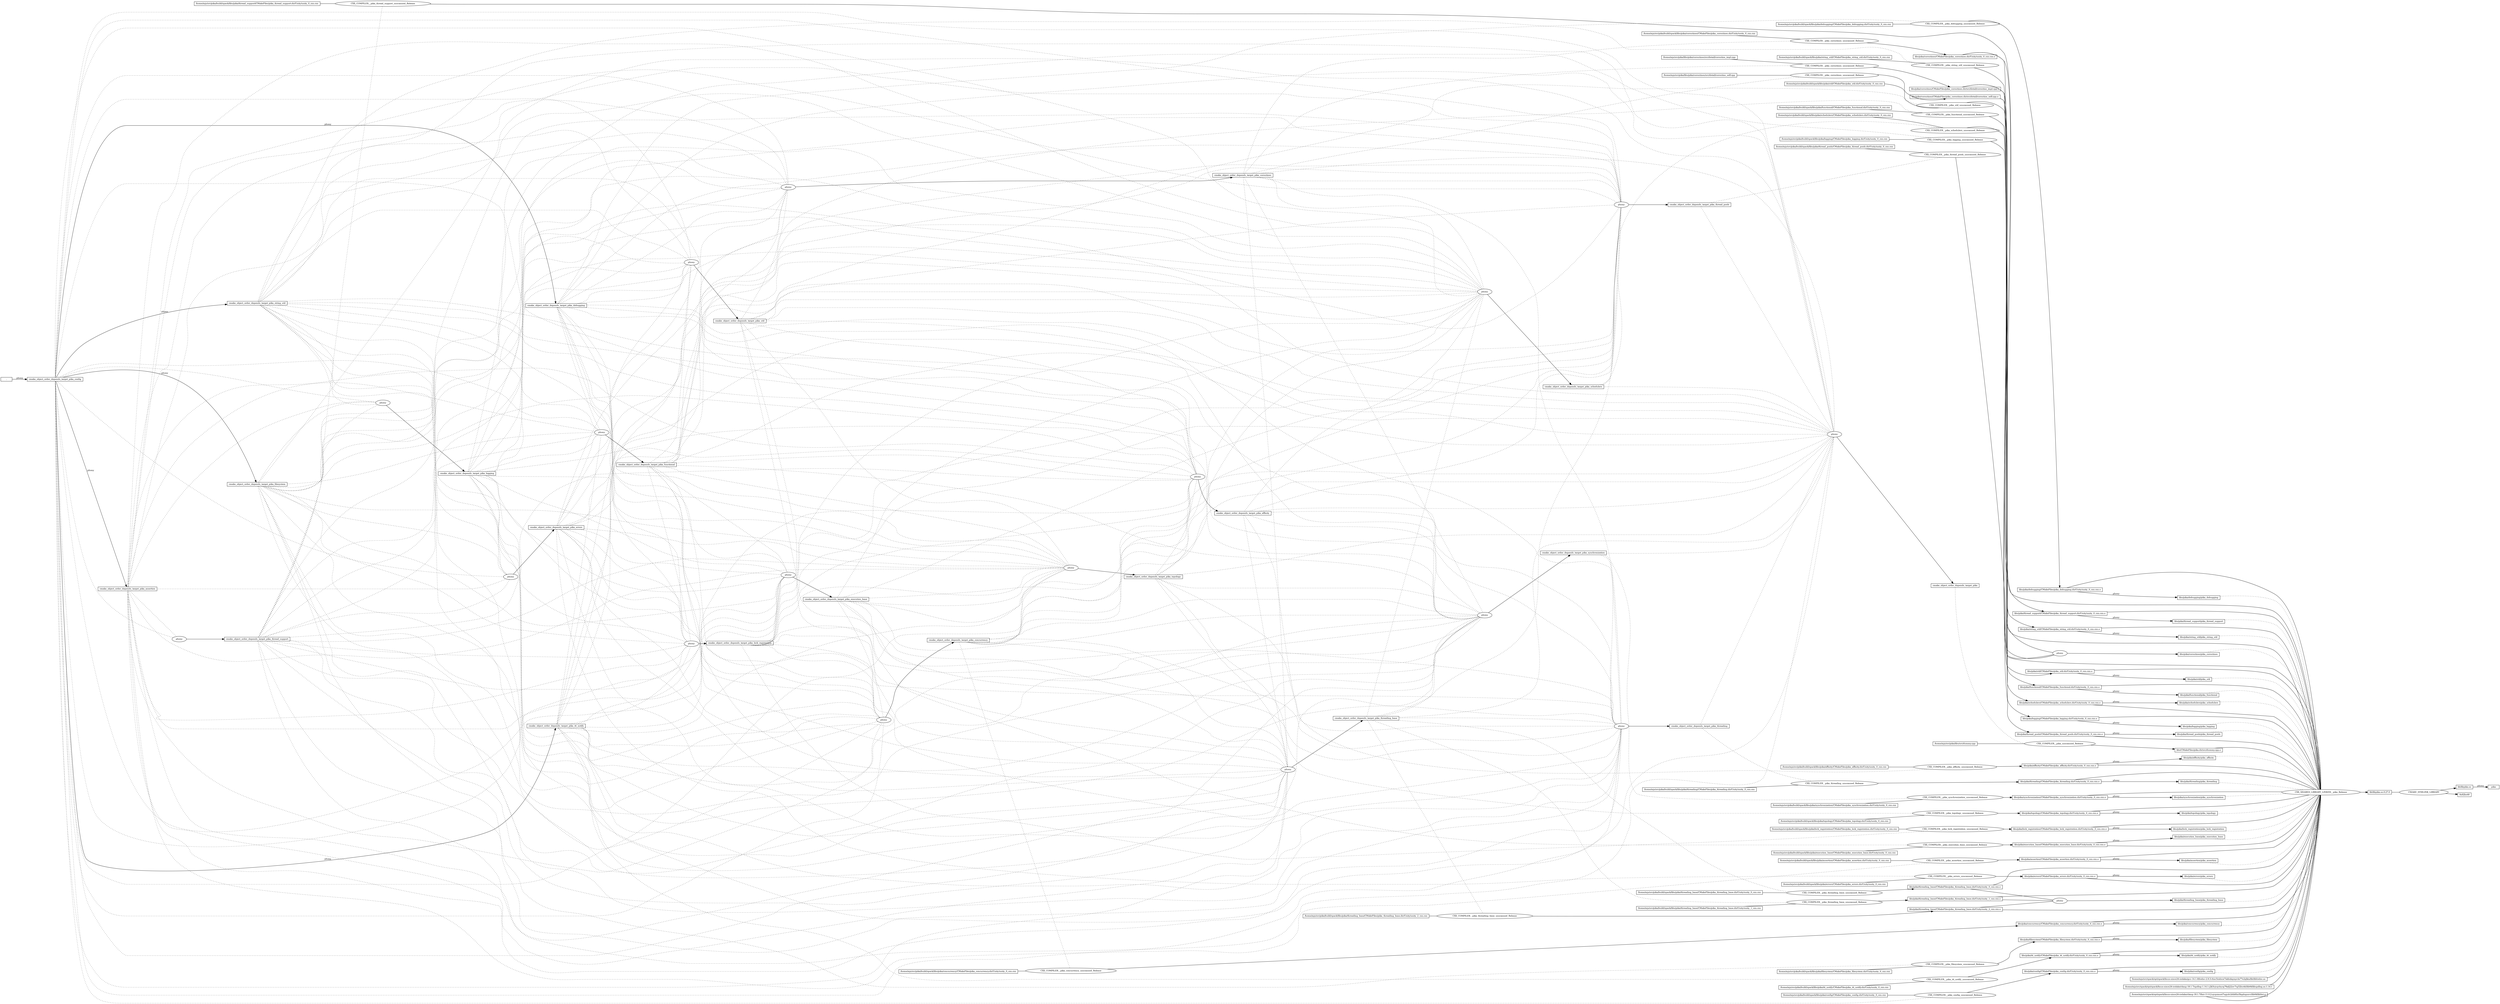 digraph ninja {
rankdir="LR"
node [fontsize=10, shape=box, height=0.25]
edge [fontsize=10]
"0x99e940" [label="pika"]
"0x82bf00" -> "0x99e940" [label=" phony"]
"0x82bf00" [label="lib/libpika.so"]
"0x82bd90" [label="CMAKE_SYMLINK_LIBRARY", shape=ellipse]
"0x82bd90" -> "0x82be40"
"0x82bd90" -> "0x82bf00"
"0x82e2c0" -> "0x82bd90" [arrowhead=none]
"0x82e2c0" [label="lib/libpika.so.0.27.0"]
"0x82e210" [label="CXX_SHARED_LIBRARY_LINKER__pika_Release", shape=ellipse]
"0x82e210" -> "0x82e2c0"
"0x82e530" -> "0x82e210" [arrowhead=none]
"0x82e650" -> "0x82e210" [arrowhead=none]
"0x82e7e0" -> "0x82e210" [arrowhead=none]
"0x82e910" -> "0x82e210" [arrowhead=none]
"0x82ea30" -> "0x82e210" [arrowhead=none]
"0x82cc30" -> "0x82e210" [arrowhead=none]
"0x85a6b0" -> "0x82e210" [arrowhead=none]
"0x85a780" -> "0x82e210" [arrowhead=none]
"0x85a8b0" -> "0x82e210" [arrowhead=none]
"0x85a9d0" -> "0x82e210" [arrowhead=none]
"0x85ab00" -> "0x82e210" [arrowhead=none]
"0x85ac30" -> "0x82e210" [arrowhead=none]
"0x85ad60" -> "0x82e210" [arrowhead=none]
"0x85af00" -> "0x82e210" [arrowhead=none]
"0x85b0b0" -> "0x82e210" [arrowhead=none]
"0x85b1d0" -> "0x82e210" [arrowhead=none]
"0x85b300" -> "0x82e210" [arrowhead=none]
"0x85b430" -> "0x82e210" [arrowhead=none]
"0x85b560" -> "0x82e210" [arrowhead=none]
"0x85b690" -> "0x82e210" [arrowhead=none]
"0x85b7c0" -> "0x82e210" [arrowhead=none]
"0x85bcf0" -> "0x82e210" [arrowhead=none]
"0x85be20" -> "0x82e210" [arrowhead=none]
"0x85bf50" -> "0x82e210" [arrowhead=none]
"0x85c080" -> "0x82e210" [arrowhead=none]
"0x85c1a0" -> "0x82e210" [arrowhead=none]
"0x82a5f0" -> "0x82e210" [arrowhead=none]
"0x85c2e0" -> "0x82e210" [arrowhead=none]
"0x85c4d0" -> "0x82e210" [arrowhead=none]
"0x85c6e0" -> "0x82e210" [arrowhead=none]
"0x85c870" -> "0x82e210" [arrowhead=none style=dotted]
"0x85c970" -> "0x82e210" [arrowhead=none style=dotted]
"0x85ca70" -> "0x82e210" [arrowhead=none style=dotted]
"0x85cb70" -> "0x82e210" [arrowhead=none style=dotted]
"0x85cc70" -> "0x82e210" [arrowhead=none style=dotted]
"0x85cd70" -> "0x82e210" [arrowhead=none style=dotted]
"0x85ce70" -> "0x82e210" [arrowhead=none style=dotted]
"0x85cf70" -> "0x82e210" [arrowhead=none style=dotted]
"0x85d0c0" -> "0x82e210" [arrowhead=none style=dotted]
"0x85d1c0" -> "0x82e210" [arrowhead=none style=dotted]
"0x85d2c0" -> "0x82e210" [arrowhead=none style=dotted]
"0x85d3c0" -> "0x82e210" [arrowhead=none style=dotted]
"0x85d4d0" -> "0x82e210" [arrowhead=none style=dotted]
"0x85d5d0" -> "0x82e210" [arrowhead=none style=dotted]
"0x85d6d0" -> "0x82e210" [arrowhead=none style=dotted]
"0x85d7d0" -> "0x82e210" [arrowhead=none style=dotted]
"0x85d8b0" -> "0x82e210" [arrowhead=none style=dotted]
"0x85d9c0" -> "0x82e210" [arrowhead=none style=dotted]
"0x85db00" -> "0x82e210" [arrowhead=none style=dotted]
"0x85dc00" -> "0x82e210" [arrowhead=none style=dotted]
"0x85dd10" -> "0x82e210" [arrowhead=none style=dotted]
"0x85de10" -> "0x82e210" [arrowhead=none style=dotted]
"0x82e530" [label="libs/pika/affinity/CMakeFiles/pika_affinity.dir/Unity/unity_0_cxx.cxx.o"]
"0x82b330" [label="CXX_COMPILER__pika_affinity_unscanned_Release", shape=ellipse]
"0x82b330" -> "0x82e530"
"0x8624e0" -> "0x82b330" [arrowhead=none]
"0x8284b0" -> "0x82b330" [arrowhead=none style=dotted]
"0x8624e0" [label="/home/mjs/src/pika/build/spack/libs/pika/affinity/CMakeFiles/pika_affinity.dir/Unity/unity_0_cxx.cxx"]
"0x8284b0" [label="cmake_object_order_depends_target_pika_affinity"]
"0x8621e0" [label="phony", shape=ellipse]
"0x8621e0" -> "0x8284b0"
"0x8285d0" -> "0x8621e0" [arrowhead=none style=dotted]
"0x8286e0" -> "0x8621e0" [arrowhead=none style=dotted]
"0x8287f0" -> "0x8621e0" [arrowhead=none style=dotted]
"0x828a10" -> "0x8621e0" [arrowhead=none style=dotted]
"0x828b20" -> "0x8621e0" [arrowhead=none style=dotted]
"0x828c30" -> "0x8621e0" [arrowhead=none style=dotted]
"0x828d40" -> "0x8621e0" [arrowhead=none style=dotted]
"0x828e50" -> "0x8621e0" [arrowhead=none style=dotted]
"0x828f60" -> "0x8621e0" [arrowhead=none style=dotted]
"0x829070" -> "0x8621e0" [arrowhead=none style=dotted]
"0x8291e0" -> "0x8621e0" [arrowhead=none style=dotted]
"0x829400" -> "0x8621e0" [arrowhead=none style=dotted]
"0x829730" -> "0x8621e0" [arrowhead=none style=dotted]
"0x829a60" -> "0x8621e0" [arrowhead=none style=dotted]
"0x829b70" -> "0x8621e0" [arrowhead=none style=dotted]
"0x8285d0" [label="cmake_object_order_depends_target_pika_assertion"]
"0x8287f0" -> "0x8285d0" [label=" phony"]
"0x8287f0" [label="cmake_object_order_depends_target_pika_config"]
"0x891e30" -> "0x8287f0" [label=" phony"]
"0x891e30" [label="."]
"0x8286e0" [label="cmake_object_order_depends_target_pika_concurrency"]
"0x888d10" [label="phony", shape=ellipse]
"0x888d10" -> "0x8286e0"
"0x8285d0" -> "0x888d10" [arrowhead=none style=dotted]
"0x8287f0" -> "0x888d10" [arrowhead=none style=dotted]
"0x828a10" -> "0x888d10" [arrowhead=none style=dotted]
"0x828b20" -> "0x888d10" [arrowhead=none style=dotted]
"0x828c30" -> "0x888d10" [arrowhead=none style=dotted]
"0x828d40" -> "0x888d10" [arrowhead=none style=dotted]
"0x828e50" -> "0x888d10" [arrowhead=none style=dotted]
"0x828f60" -> "0x888d10" [arrowhead=none style=dotted]
"0x829070" -> "0x888d10" [arrowhead=none style=dotted]
"0x8291e0" -> "0x888d10" [arrowhead=none style=dotted]
"0x829400" -> "0x888d10" [arrowhead=none style=dotted]
"0x829730" -> "0x888d10" [arrowhead=none style=dotted]
"0x828a10" [label="cmake_object_order_depends_target_pika_debugging"]
"0x8287f0" -> "0x828a10" [label=" phony"]
"0x828b20" [label="cmake_object_order_depends_target_pika_errors"]
"0x8b6880" [label="phony", shape=ellipse]
"0x8b6880" -> "0x828b20"
"0x8285d0" -> "0x8b6880" [arrowhead=none style=dotted]
"0x8287f0" -> "0x8b6880" [arrowhead=none style=dotted]
"0x828d40" -> "0x8b6880" [arrowhead=none style=dotted]
"0x8291e0" -> "0x8b6880" [arrowhead=none style=dotted]
"0x829400" -> "0x8b6880" [arrowhead=none style=dotted]
"0x829730" -> "0x8b6880" [arrowhead=none style=dotted]
"0x828d40" [label="cmake_object_order_depends_target_pika_filesystem"]
"0x8287f0" -> "0x828d40" [label=" phony"]
"0x8291e0" [label="cmake_object_order_depends_target_pika_logging"]
"0x911590" [label="phony", shape=ellipse]
"0x911590" -> "0x8291e0"
"0x8285d0" -> "0x911590" [arrowhead=none style=dotted]
"0x8287f0" -> "0x911590" [arrowhead=none style=dotted]
"0x828d40" -> "0x911590" [arrowhead=none style=dotted]
"0x829400" -> "0x911590" [arrowhead=none style=dotted]
"0x829730" -> "0x911590" [arrowhead=none style=dotted]
"0x829400" [label="cmake_object_order_depends_target_pika_string_util"]
"0x8287f0" -> "0x829400" [label=" phony"]
"0x829730" [label="cmake_object_order_depends_target_pika_thread_support"]
"0x95d5f0" [label="phony", shape=ellipse]
"0x95d5f0" -> "0x829730"
"0x8285d0" -> "0x95d5f0" [arrowhead=none style=dotted]
"0x8287f0" -> "0x95d5f0" [arrowhead=none style=dotted]
"0x828c30" [label="cmake_object_order_depends_target_pika_execution_base"]
"0x8c7990" [label="phony", shape=ellipse]
"0x8c7990" -> "0x828c30"
"0x8285d0" -> "0x8c7990" [arrowhead=none style=dotted]
"0x8287f0" -> "0x8c7990" [arrowhead=none style=dotted]
"0x828a10" -> "0x8c7990" [arrowhead=none style=dotted]
"0x828b20" -> "0x8c7990" [arrowhead=none style=dotted]
"0x828d40" -> "0x8c7990" [arrowhead=none style=dotted]
"0x828e50" -> "0x8c7990" [arrowhead=none style=dotted]
"0x828f60" -> "0x8c7990" [arrowhead=none style=dotted]
"0x829070" -> "0x8c7990" [arrowhead=none style=dotted]
"0x8291e0" -> "0x8c7990" [arrowhead=none style=dotted]
"0x829400" -> "0x8c7990" [arrowhead=none style=dotted]
"0x829730" -> "0x8c7990" [arrowhead=none style=dotted]
"0x828e50" [label="cmake_object_order_depends_target_pika_functional"]
"0x8e1490" [label="phony", shape=ellipse]
"0x8e1490" -> "0x828e50"
"0x8285d0" -> "0x8e1490" [arrowhead=none style=dotted]
"0x8287f0" -> "0x8e1490" [arrowhead=none style=dotted]
"0x828a10" -> "0x8e1490" [arrowhead=none style=dotted]
"0x828b20" -> "0x8e1490" [arrowhead=none style=dotted]
"0x828d40" -> "0x8e1490" [arrowhead=none style=dotted]
"0x828f60" -> "0x8e1490" [arrowhead=none style=dotted]
"0x8291e0" -> "0x8e1490" [arrowhead=none style=dotted]
"0x829400" -> "0x8e1490" [arrowhead=none style=dotted]
"0x829730" -> "0x8e1490" [arrowhead=none style=dotted]
"0x828f60" [label="cmake_object_order_depends_target_pika_itt_notify"]
"0x8287f0" -> "0x828f60" [label=" phony"]
"0x829070" [label="cmake_object_order_depends_target_pika_lock_registration"]
"0x908810" [label="phony", shape=ellipse]
"0x908810" -> "0x829070"
"0x8285d0" -> "0x908810" [arrowhead=none style=dotted]
"0x8287f0" -> "0x908810" [arrowhead=none style=dotted]
"0x828a10" -> "0x908810" [arrowhead=none style=dotted]
"0x828b20" -> "0x908810" [arrowhead=none style=dotted]
"0x828d40" -> "0x908810" [arrowhead=none style=dotted]
"0x828e50" -> "0x908810" [arrowhead=none style=dotted]
"0x828f60" -> "0x908810" [arrowhead=none style=dotted]
"0x8291e0" -> "0x908810" [arrowhead=none style=dotted]
"0x829400" -> "0x908810" [arrowhead=none style=dotted]
"0x829730" -> "0x908810" [arrowhead=none style=dotted]
"0x829a60" [label="cmake_object_order_depends_target_pika_topology"]
"0x983110" [label="phony", shape=ellipse]
"0x983110" -> "0x829a60"
"0x8285d0" -> "0x983110" [arrowhead=none style=dotted]
"0x8286e0" -> "0x983110" [arrowhead=none style=dotted]
"0x8287f0" -> "0x983110" [arrowhead=none style=dotted]
"0x828a10" -> "0x983110" [arrowhead=none style=dotted]
"0x828b20" -> "0x983110" [arrowhead=none style=dotted]
"0x828c30" -> "0x983110" [arrowhead=none style=dotted]
"0x828d40" -> "0x983110" [arrowhead=none style=dotted]
"0x828e50" -> "0x983110" [arrowhead=none style=dotted]
"0x828f60" -> "0x983110" [arrowhead=none style=dotted]
"0x829070" -> "0x983110" [arrowhead=none style=dotted]
"0x8291e0" -> "0x983110" [arrowhead=none style=dotted]
"0x829400" -> "0x983110" [arrowhead=none style=dotted]
"0x829730" -> "0x983110" [arrowhead=none style=dotted]
"0x829b70" -> "0x983110" [arrowhead=none style=dotted]
"0x829b70" [label="cmake_object_order_depends_target_pika_util"]
"0x993430" [label="phony", shape=ellipse]
"0x993430" -> "0x829b70"
"0x8285d0" -> "0x993430" [arrowhead=none style=dotted]
"0x8287f0" -> "0x993430" [arrowhead=none style=dotted]
"0x828a10" -> "0x993430" [arrowhead=none style=dotted]
"0x828b20" -> "0x993430" [arrowhead=none style=dotted]
"0x828d40" -> "0x993430" [arrowhead=none style=dotted]
"0x828e50" -> "0x993430" [arrowhead=none style=dotted]
"0x828f60" -> "0x993430" [arrowhead=none style=dotted]
"0x8291e0" -> "0x993430" [arrowhead=none style=dotted]
"0x829400" -> "0x993430" [arrowhead=none style=dotted]
"0x829730" -> "0x993430" [arrowhead=none style=dotted]
"0x82e650" [label="libs/pika/assertion/CMakeFiles/pika_assertion.dir/Unity/unity_0_cxx.cxx.o"]
"0x870f00" [label="CXX_COMPILER__pika_assertion_unscanned_Release", shape=ellipse]
"0x870f00" -> "0x82e650"
"0x871020" -> "0x870f00" [arrowhead=none]
"0x8285d0" -> "0x870f00" [arrowhead=none style=dotted]
"0x871020" [label="/home/mjs/src/pika/build/spack/libs/pika/assertion/CMakeFiles/pika_assertion.dir/Unity/unity_0_cxx.cxx"]
"0x82e7e0" [label="libs/pika/concurrency/CMakeFiles/pika_concurrency.dir/Unity/unity_0_cxx.cxx.o"]
"0x88aa80" [label="CXX_COMPILER__pika_concurrency_unscanned_Release", shape=ellipse]
"0x88aa80" -> "0x82e7e0"
"0x88abb0" -> "0x88aa80" [arrowhead=none]
"0x8286e0" -> "0x88aa80" [arrowhead=none style=dotted]
"0x88abb0" [label="/home/mjs/src/pika/build/spack/libs/pika/concurrency/CMakeFiles/pika_concurrency.dir/Unity/unity_0_cxx.cxx"]
"0x82e910" [label="libs/pika/config/CMakeFiles/pika_config.dir/Unity/unity_0_cxx.cxx.o"]
"0x892ba0" [label="CXX_COMPILER__pika_config_unscanned_Release", shape=ellipse]
"0x892ba0" -> "0x82e910"
"0x892ce0" -> "0x892ba0" [arrowhead=none]
"0x8287f0" -> "0x892ba0" [arrowhead=none style=dotted]
"0x892ce0" [label="/home/mjs/src/pika/build/spack/libs/pika/config/CMakeFiles/pika_config.dir/Unity/unity_0_cxx.cxx"]
"0x82ea30" [label="libs/pika/coroutines/CMakeFiles/pika_coroutines.dir/Unity/unity_0_cxx.cxx.o"]
"0x89cce0" [label="CXX_COMPILER__pika_coroutines_unscanned_Release", shape=ellipse]
"0x89cce0" -> "0x82ea30"
"0x89ce30" -> "0x89cce0" [arrowhead=none]
"0x828900" -> "0x89cce0" [arrowhead=none style=dotted]
"0x89ce30" [label="/home/mjs/src/pika/build/spack/libs/pika/coroutines/CMakeFiles/pika_coroutines.dir/Unity/unity_0_cxx.cxx"]
"0x828900" [label="cmake_object_order_depends_target_pika_coroutines"]
"0x89b210" [label="phony", shape=ellipse]
"0x89b210" -> "0x828900"
"0x8285d0" -> "0x89b210" [arrowhead=none style=dotted]
"0x8287f0" -> "0x89b210" [arrowhead=none style=dotted]
"0x828a10" -> "0x89b210" [arrowhead=none style=dotted]
"0x828b20" -> "0x89b210" [arrowhead=none style=dotted]
"0x828d40" -> "0x89b210" [arrowhead=none style=dotted]
"0x828e50" -> "0x89b210" [arrowhead=none style=dotted]
"0x828f60" -> "0x89b210" [arrowhead=none style=dotted]
"0x8291e0" -> "0x89b210" [arrowhead=none style=dotted]
"0x829400" -> "0x89b210" [arrowhead=none style=dotted]
"0x829730" -> "0x89b210" [arrowhead=none style=dotted]
"0x829b70" -> "0x89b210" [arrowhead=none style=dotted]
"0x82cc30" [label="libs/pika/coroutines/CMakeFiles/pika_coroutines.dir/src/detail/coroutine_impl.cpp.o"]
"0x89d7a0" [label="CXX_COMPILER__pika_coroutines_unscanned_Release", shape=ellipse]
"0x89d7a0" -> "0x82cc30"
"0x89cdb0" -> "0x89d7a0" [arrowhead=none]
"0x828900" -> "0x89d7a0" [arrowhead=none style=dotted]
"0x89cdb0" [label="/home/mjs/src/pika/libs/pika/coroutines/src/detail/coroutine_impl.cpp"]
"0x85a6b0" [label="libs/pika/coroutines/CMakeFiles/pika_coroutines.dir/src/detail/coroutine_self.cpp.o"]
"0x89ec20" [label="CXX_COMPILER__pika_coroutines_unscanned_Release", shape=ellipse]
"0x89ec20" -> "0x85a6b0"
"0x89ecf0" -> "0x89ec20" [arrowhead=none]
"0x828900" -> "0x89ec20" [arrowhead=none style=dotted]
"0x89ecf0" [label="/home/mjs/src/pika/libs/pika/coroutines/src/detail/coroutine_self.cpp"]
"0x85a780" [label="libs/pika/debugging/CMakeFiles/pika_debugging.dir/Unity/unity_0_cxx.cxx.o"]
"0x8ae950" [label="CXX_COMPILER__pika_debugging_unscanned_Release", shape=ellipse]
"0x8ae950" -> "0x85a780"
"0x8aea90" -> "0x8ae950" [arrowhead=none]
"0x828a10" -> "0x8ae950" [arrowhead=none style=dotted]
"0x8aea90" [label="/home/mjs/src/pika/build/spack/libs/pika/debugging/CMakeFiles/pika_debugging.dir/Unity/unity_0_cxx.cxx"]
"0x85a8b0" [label="libs/pika/errors/CMakeFiles/pika_errors.dir/Unity/unity_0_cxx.cxx.o"]
"0x8b6e40" [label="CXX_COMPILER__pika_errors_unscanned_Release", shape=ellipse]
"0x8b6e40" -> "0x85a8b0"
"0x8b6f80" -> "0x8b6e40" [arrowhead=none]
"0x828b20" -> "0x8b6e40" [arrowhead=none style=dotted]
"0x8b6f80" [label="/home/mjs/src/pika/build/spack/libs/pika/errors/CMakeFiles/pika_errors.dir/Unity/unity_0_cxx.cxx"]
"0x85a9d0" [label="libs/pika/execution_base/CMakeFiles/pika_execution_base.dir/Unity/unity_0_cxx.cxx.o"]
"0x8c95a0" [label="CXX_COMPILER__pika_execution_base_unscanned_Release", shape=ellipse]
"0x8c95a0" -> "0x85a9d0"
"0x8c9670" -> "0x8c95a0" [arrowhead=none]
"0x828c30" -> "0x8c95a0" [arrowhead=none style=dotted]
"0x8c9670" [label="/home/mjs/src/pika/build/spack/libs/pika/execution_base/CMakeFiles/pika_execution_base.dir/Unity/unity_0_cxx.cxx"]
"0x85ab00" [label="libs/pika/filesystem/CMakeFiles/pika_filesystem.dir/Unity/unity_0_cxx.cxx.o"]
"0x8d96e0" [label="CXX_COMPILER__pika_filesystem_unscanned_Release", shape=ellipse]
"0x8d96e0" -> "0x85ab00"
"0x8d9830" -> "0x8d96e0" [arrowhead=none]
"0x828d40" -> "0x8d96e0" [arrowhead=none style=dotted]
"0x8d9830" [label="/home/mjs/src/pika/build/spack/libs/pika/filesystem/CMakeFiles/pika_filesystem.dir/Unity/unity_0_cxx.cxx"]
"0x85ac30" [label="libs/pika/functional/CMakeFiles/pika_functional.dir/Unity/unity_0_cxx.cxx.o"]
"0x8e2fd0" [label="CXX_COMPILER__pika_functional_unscanned_Release", shape=ellipse]
"0x8e2fd0" -> "0x85ac30"
"0x8e3120" -> "0x8e2fd0" [arrowhead=none]
"0x828e50" -> "0x8e2fd0" [arrowhead=none style=dotted]
"0x8e3120" [label="/home/mjs/src/pika/build/spack/libs/pika/functional/CMakeFiles/pika_functional.dir/Unity/unity_0_cxx.cxx"]
"0x85ad60" [label="libs/pika/itt_notify/CMakeFiles/pika_itt_notify.dir/Unity/unity_0_cxx.cxx.o"]
"0x900690" [label="CXX_COMPILER__pika_itt_notify_unscanned_Release", shape=ellipse]
"0x900690" -> "0x85ad60"
"0x9007e0" -> "0x900690" [arrowhead=none]
"0x828f60" -> "0x900690" [arrowhead=none style=dotted]
"0x9007e0" [label="/home/mjs/src/pika/build/spack/libs/pika/itt_notify/CMakeFiles/pika_itt_notify.dir/Unity/unity_0_cxx.cxx"]
"0x85af00" [label="libs/pika/lock_registration/CMakeFiles/pika_lock_registration.dir/Unity/unity_0_cxx.cxx.o"]
"0x90a460" [label="CXX_COMPILER__pika_lock_registration_unscanned_Release", shape=ellipse]
"0x90a460" -> "0x85af00"
"0x90a5a0" -> "0x90a460" [arrowhead=none]
"0x829070" -> "0x90a460" [arrowhead=none style=dotted]
"0x90a5a0" [label="/home/mjs/src/pika/build/spack/libs/pika/lock_registration/CMakeFiles/pika_lock_registration.dir/Unity/unity_0_cxx.cxx"]
"0x85b0b0" [label="libs/pika/logging/CMakeFiles/pika_logging.dir/Unity/unity_0_cxx.cxx.o"]
"0x911d70" [label="CXX_COMPILER__pika_logging_unscanned_Release", shape=ellipse]
"0x911d70" -> "0x85b0b0"
"0x911eb0" -> "0x911d70" [arrowhead=none]
"0x8291e0" -> "0x911d70" [arrowhead=none style=dotted]
"0x911eb0" [label="/home/mjs/src/pika/build/spack/libs/pika/logging/CMakeFiles/pika_logging.dir/Unity/unity_0_cxx.cxx"]
"0x85b1d0" [label="libs/pika/schedulers/CMakeFiles/pika_schedulers.dir/Unity/unity_0_cxx.cxx.o"]
"0x92da50" [label="CXX_COMPILER__pika_schedulers_unscanned_Release", shape=ellipse]
"0x92da50" -> "0x85b1d0"
"0x92db80" -> "0x92da50" [arrowhead=none]
"0x8292f0" -> "0x92da50" [arrowhead=none style=dotted]
"0x92db80" [label="/home/mjs/src/pika/build/spack/libs/pika/schedulers/CMakeFiles/pika_schedulers.dir/Unity/unity_0_cxx.cxx"]
"0x8292f0" [label="cmake_object_order_depends_target_pika_schedulers"]
"0x92de70" [label="phony", shape=ellipse]
"0x92de70" -> "0x8292f0"
"0x8284b0" -> "0x92de70" [arrowhead=none style=dotted]
"0x8285d0" -> "0x92de70" [arrowhead=none style=dotted]
"0x8286e0" -> "0x92de70" [arrowhead=none style=dotted]
"0x8287f0" -> "0x92de70" [arrowhead=none style=dotted]
"0x828900" -> "0x92de70" [arrowhead=none style=dotted]
"0x828a10" -> "0x92de70" [arrowhead=none style=dotted]
"0x828b20" -> "0x92de70" [arrowhead=none style=dotted]
"0x828c30" -> "0x92de70" [arrowhead=none style=dotted]
"0x828d40" -> "0x92de70" [arrowhead=none style=dotted]
"0x828e50" -> "0x92de70" [arrowhead=none style=dotted]
"0x828f60" -> "0x92de70" [arrowhead=none style=dotted]
"0x829070" -> "0x92de70" [arrowhead=none style=dotted]
"0x8291e0" -> "0x92de70" [arrowhead=none style=dotted]
"0x829400" -> "0x92de70" [arrowhead=none style=dotted]
"0x829730" -> "0x92de70" [arrowhead=none style=dotted]
"0x829950" -> "0x92de70" [arrowhead=none style=dotted]
"0x829a60" -> "0x92de70" [arrowhead=none style=dotted]
"0x829b70" -> "0x92de70" [arrowhead=none style=dotted]
"0x829950" [label="cmake_object_order_depends_target_pika_threading_base"]
"0x96f790" [label="phony", shape=ellipse]
"0x96f790" -> "0x829950"
"0x8284b0" -> "0x96f790" [arrowhead=none style=dotted]
"0x8285d0" -> "0x96f790" [arrowhead=none style=dotted]
"0x8286e0" -> "0x96f790" [arrowhead=none style=dotted]
"0x8287f0" -> "0x96f790" [arrowhead=none style=dotted]
"0x828900" -> "0x96f790" [arrowhead=none style=dotted]
"0x828a10" -> "0x96f790" [arrowhead=none style=dotted]
"0x828b20" -> "0x96f790" [arrowhead=none style=dotted]
"0x828c30" -> "0x96f790" [arrowhead=none style=dotted]
"0x828d40" -> "0x96f790" [arrowhead=none style=dotted]
"0x828e50" -> "0x96f790" [arrowhead=none style=dotted]
"0x828f60" -> "0x96f790" [arrowhead=none style=dotted]
"0x829070" -> "0x96f790" [arrowhead=none style=dotted]
"0x8291e0" -> "0x96f790" [arrowhead=none style=dotted]
"0x829400" -> "0x96f790" [arrowhead=none style=dotted]
"0x829730" -> "0x96f790" [arrowhead=none style=dotted]
"0x829a60" -> "0x96f790" [arrowhead=none style=dotted]
"0x829b70" -> "0x96f790" [arrowhead=none style=dotted]
"0x85b300" [label="libs/pika/string_util/CMakeFiles/pika_string_util.dir/Unity/unity_0_cxx.cxx.o"]
"0x937390" [label="CXX_COMPILER__pika_string_util_unscanned_Release", shape=ellipse]
"0x937390" -> "0x85b300"
"0x9374e0" -> "0x937390" [arrowhead=none]
"0x829400" -> "0x937390" [arrowhead=none style=dotted]
"0x9374e0" [label="/home/mjs/src/pika/build/spack/libs/pika/string_util/CMakeFiles/pika_string_util.dir/Unity/unity_0_cxx.cxx"]
"0x85b430" [label="libs/pika/synchronization/CMakeFiles/pika_synchronization.dir/Unity/unity_0_cxx.cxx.o"]
"0x93f490" [label="CXX_COMPILER__pika_synchronization_unscanned_Release", shape=ellipse]
"0x93f490" -> "0x85b430"
"0x93f560" -> "0x93f490" [arrowhead=none]
"0x829510" -> "0x93f490" [arrowhead=none style=dotted]
"0x93f560" [label="/home/mjs/src/pika/build/spack/libs/pika/synchronization/CMakeFiles/pika_synchronization.dir/Unity/unity_0_cxx.cxx"]
"0x829510" [label="cmake_object_order_depends_target_pika_synchronization"]
"0x93f790" [label="phony", shape=ellipse]
"0x93f790" -> "0x829510"
"0x8284b0" -> "0x93f790" [arrowhead=none style=dotted]
"0x8285d0" -> "0x93f790" [arrowhead=none style=dotted]
"0x8286e0" -> "0x93f790" [arrowhead=none style=dotted]
"0x8287f0" -> "0x93f790" [arrowhead=none style=dotted]
"0x828900" -> "0x93f790" [arrowhead=none style=dotted]
"0x828a10" -> "0x93f790" [arrowhead=none style=dotted]
"0x828b20" -> "0x93f790" [arrowhead=none style=dotted]
"0x828c30" -> "0x93f790" [arrowhead=none style=dotted]
"0x828d40" -> "0x93f790" [arrowhead=none style=dotted]
"0x828e50" -> "0x93f790" [arrowhead=none style=dotted]
"0x828f60" -> "0x93f790" [arrowhead=none style=dotted]
"0x829070" -> "0x93f790" [arrowhead=none style=dotted]
"0x8291e0" -> "0x93f790" [arrowhead=none style=dotted]
"0x829400" -> "0x93f790" [arrowhead=none style=dotted]
"0x829730" -> "0x93f790" [arrowhead=none style=dotted]
"0x829950" -> "0x93f790" [arrowhead=none style=dotted]
"0x829a60" -> "0x93f790" [arrowhead=none style=dotted]
"0x829b70" -> "0x93f790" [arrowhead=none style=dotted]
"0x85b560" [label="libs/pika/thread_pools/CMakeFiles/pika_thread_pools.dir/Unity/unity_0_cxx.cxx.o"]
"0x952bb0" [label="CXX_COMPILER__pika_thread_pools_unscanned_Release", shape=ellipse]
"0x952bb0" -> "0x85b560"
"0x952c60" -> "0x952bb0" [arrowhead=none]
"0x829620" -> "0x952bb0" [arrowhead=none style=dotted]
"0x952c60" [label="/home/mjs/src/pika/build/spack/libs/pika/thread_pools/CMakeFiles/pika_thread_pools.dir/Unity/unity_0_cxx.cxx"]
"0x829620" [label="cmake_object_order_depends_target_pika_thread_pools"]
"0x9527d0" [label="phony", shape=ellipse]
"0x9527d0" -> "0x829620"
"0x8284b0" -> "0x9527d0" [arrowhead=none style=dotted]
"0x8285d0" -> "0x9527d0" [arrowhead=none style=dotted]
"0x8286e0" -> "0x9527d0" [arrowhead=none style=dotted]
"0x8287f0" -> "0x9527d0" [arrowhead=none style=dotted]
"0x828900" -> "0x9527d0" [arrowhead=none style=dotted]
"0x828a10" -> "0x9527d0" [arrowhead=none style=dotted]
"0x828b20" -> "0x9527d0" [arrowhead=none style=dotted]
"0x828c30" -> "0x9527d0" [arrowhead=none style=dotted]
"0x828d40" -> "0x9527d0" [arrowhead=none style=dotted]
"0x828e50" -> "0x9527d0" [arrowhead=none style=dotted]
"0x828f60" -> "0x9527d0" [arrowhead=none style=dotted]
"0x829070" -> "0x9527d0" [arrowhead=none style=dotted]
"0x8291e0" -> "0x9527d0" [arrowhead=none style=dotted]
"0x8292f0" -> "0x9527d0" [arrowhead=none style=dotted]
"0x829400" -> "0x9527d0" [arrowhead=none style=dotted]
"0x829730" -> "0x9527d0" [arrowhead=none style=dotted]
"0x829950" -> "0x9527d0" [arrowhead=none style=dotted]
"0x829a60" -> "0x9527d0" [arrowhead=none style=dotted]
"0x829b70" -> "0x9527d0" [arrowhead=none style=dotted]
"0x85b690" [label="libs/pika/thread_support/CMakeFiles/pika_thread_support.dir/Unity/unity_0_cxx.cxx.o"]
"0x95eba0" [label="CXX_COMPILER__pika_thread_support_unscanned_Release", shape=ellipse]
"0x95eba0" -> "0x85b690"
"0x95dab0" -> "0x95eba0" [arrowhead=none]
"0x829730" -> "0x95eba0" [arrowhead=none style=dotted]
"0x95dab0" [label="/home/mjs/src/pika/build/spack/libs/pika/thread_support/CMakeFiles/pika_thread_support.dir/Unity/unity_0_cxx.cxx"]
"0x85b7c0" [label="libs/pika/threading/CMakeFiles/pika_threading.dir/Unity/unity_0_cxx.cxx.o"]
"0x966070" [label="CXX_COMPILER__pika_threading_unscanned_Release", shape=ellipse]
"0x966070" -> "0x85b7c0"
"0x966480" -> "0x966070" [arrowhead=none]
"0x829840" -> "0x966070" [arrowhead=none style=dotted]
"0x966480" [label="/home/mjs/src/pika/build/spack/libs/pika/threading/CMakeFiles/pika_threading.dir/Unity/unity_0_cxx.cxx"]
"0x829840" [label="cmake_object_order_depends_target_pika_threading"]
"0x966500" [label="phony", shape=ellipse]
"0x966500" -> "0x829840"
"0x8284b0" -> "0x966500" [arrowhead=none style=dotted]
"0x8285d0" -> "0x966500" [arrowhead=none style=dotted]
"0x8286e0" -> "0x966500" [arrowhead=none style=dotted]
"0x8287f0" -> "0x966500" [arrowhead=none style=dotted]
"0x828900" -> "0x966500" [arrowhead=none style=dotted]
"0x828a10" -> "0x966500" [arrowhead=none style=dotted]
"0x828b20" -> "0x966500" [arrowhead=none style=dotted]
"0x828c30" -> "0x966500" [arrowhead=none style=dotted]
"0x828d40" -> "0x966500" [arrowhead=none style=dotted]
"0x828e50" -> "0x966500" [arrowhead=none style=dotted]
"0x828f60" -> "0x966500" [arrowhead=none style=dotted]
"0x829070" -> "0x966500" [arrowhead=none style=dotted]
"0x8291e0" -> "0x966500" [arrowhead=none style=dotted]
"0x829400" -> "0x966500" [arrowhead=none style=dotted]
"0x829510" -> "0x966500" [arrowhead=none style=dotted]
"0x829730" -> "0x966500" [arrowhead=none style=dotted]
"0x829950" -> "0x966500" [arrowhead=none style=dotted]
"0x829a60" -> "0x966500" [arrowhead=none style=dotted]
"0x829b70" -> "0x966500" [arrowhead=none style=dotted]
"0x85bcf0" [label="libs/pika/threading_base/CMakeFiles/pika_threading_base.dir/Unity/unity_2_cxx.cxx.o"]
"0x96f460" [label="CXX_COMPILER__pika_threading_base_unscanned_Release", shape=ellipse]
"0x96f460" -> "0x85bcf0"
"0x96f530" -> "0x96f460" [arrowhead=none]
"0x829950" -> "0x96f460" [arrowhead=none style=dotted]
"0x96f530" [label="/home/mjs/src/pika/build/spack/libs/pika/threading_base/CMakeFiles/pika_threading_base.dir/Unity/unity_2_cxx.cxx"]
"0x85be20" [label="libs/pika/threading_base/CMakeFiles/pika_threading_base.dir/Unity/unity_1_cxx.cxx.o"]
"0x970490" [label="CXX_COMPILER__pika_threading_base_unscanned_Release", shape=ellipse]
"0x970490" -> "0x85be20"
"0x96fd90" -> "0x970490" [arrowhead=none]
"0x829950" -> "0x970490" [arrowhead=none style=dotted]
"0x96fd90" [label="/home/mjs/src/pika/build/spack/libs/pika/threading_base/CMakeFiles/pika_threading_base.dir/Unity/unity_1_cxx.cxx"]
"0x85bf50" [label="libs/pika/threading_base/CMakeFiles/pika_threading_base.dir/Unity/unity_0_cxx.cxx.o"]
"0x971100" [label="CXX_COMPILER__pika_threading_base_unscanned_Release", shape=ellipse]
"0x971100" -> "0x85bf50"
"0x9711d0" -> "0x971100" [arrowhead=none]
"0x829950" -> "0x971100" [arrowhead=none style=dotted]
"0x9711d0" [label="/home/mjs/src/pika/build/spack/libs/pika/threading_base/CMakeFiles/pika_threading_base.dir/Unity/unity_0_cxx.cxx"]
"0x85c080" [label="libs/pika/topology/CMakeFiles/pika_topology.dir/Unity/unity_0_cxx.cxx.o"]
"0x982f20" [label="CXX_COMPILER__pika_topology_unscanned_Release", shape=ellipse]
"0x982f20" -> "0x85c080"
"0x983060" -> "0x982f20" [arrowhead=none]
"0x829a60" -> "0x982f20" [arrowhead=none style=dotted]
"0x983060" [label="/home/mjs/src/pika/build/spack/libs/pika/topology/CMakeFiles/pika_topology.dir/Unity/unity_0_cxx.cxx"]
"0x85c1a0" [label="libs/pika/util/CMakeFiles/pika_util.dir/Unity/unity_0_cxx.cxx.o"]
"0x995120" [label="CXX_COMPILER__pika_util_unscanned_Release", shape=ellipse]
"0x995120" -> "0x85c1a0"
"0x9951f0" -> "0x995120" [arrowhead=none]
"0x829b70" -> "0x995120" [arrowhead=none style=dotted]
"0x9951f0" [label="/home/mjs/src/pika/build/spack/libs/pika/util/CMakeFiles/pika_util.dir/Unity/unity_0_cxx.cxx"]
"0x82a5f0" [label="libs/CMakeFiles/pika.dir/src/dummy.cpp.o"]
"0x82fd20" [label="CXX_COMPILER__pika_unscanned_Release", shape=ellipse]
"0x82fd20" -> "0x82a5f0"
"0x82a690" -> "0x82fd20" [arrowhead=none]
"0x8282e0" -> "0x82fd20" [arrowhead=none style=dotted]
"0x82a690" [label="/home/mjs/src/pika/libs/src/dummy.cpp"]
"0x8282e0" [label="cmake_object_order_depends_target_pika"]
"0x828230" [label="phony", shape=ellipse]
"0x828230" -> "0x8282e0"
"0x8284b0" -> "0x828230" [arrowhead=none style=dotted]
"0x8285d0" -> "0x828230" [arrowhead=none style=dotted]
"0x8286e0" -> "0x828230" [arrowhead=none style=dotted]
"0x8287f0" -> "0x828230" [arrowhead=none style=dotted]
"0x828900" -> "0x828230" [arrowhead=none style=dotted]
"0x828a10" -> "0x828230" [arrowhead=none style=dotted]
"0x828b20" -> "0x828230" [arrowhead=none style=dotted]
"0x828c30" -> "0x828230" [arrowhead=none style=dotted]
"0x828d40" -> "0x828230" [arrowhead=none style=dotted]
"0x828e50" -> "0x828230" [arrowhead=none style=dotted]
"0x828f60" -> "0x828230" [arrowhead=none style=dotted]
"0x829070" -> "0x828230" [arrowhead=none style=dotted]
"0x8291e0" -> "0x828230" [arrowhead=none style=dotted]
"0x8292f0" -> "0x828230" [arrowhead=none style=dotted]
"0x829400" -> "0x828230" [arrowhead=none style=dotted]
"0x829510" -> "0x828230" [arrowhead=none style=dotted]
"0x829620" -> "0x828230" [arrowhead=none style=dotted]
"0x829730" -> "0x828230" [arrowhead=none style=dotted]
"0x829840" -> "0x828230" [arrowhead=none style=dotted]
"0x829950" -> "0x828230" [arrowhead=none style=dotted]
"0x829a60" -> "0x828230" [arrowhead=none style=dotted]
"0x829b70" -> "0x828230" [arrowhead=none style=dotted]
"0x85c2e0" [label="/home/mjs/src/spack/opt/spack/linux-nixos24-icelake/gcc-14.1.0/hwloc-2.9.3-rhxc5cebnw7akbzkqrqsvla77e2qlkis/lib/libhwloc.so"]
"0x85c4d0" [label="/home/mjs/src/spack/opt/spack/linux-nixos24-icelake/clang-18.1.7/spdlog-1.14.1-j2k5vjvqvbyrg76afj22ov7rg52lcz4d/lib64/libspdlog.so.1.14.1"]
"0x85c6e0" [label="/home/mjs/src/spack/opt/spack/linux-nixos24-icelake/clang-18.1.7/fmt-11.0.2-qvpzmsot7ugydc2dildfzz5bgdsgsxvr/lib64/libfmt.a"]
"0x85c870" [label="libs/pika/affinity/pika_affinity"]
"0x82e530" -> "0x85c870" [label=" phony"]
"0x85c970" [label="libs/pika/assertion/pika_assertion"]
"0x82e650" -> "0x85c970" [label=" phony"]
"0x85ca70" [label="libs/pika/concurrency/pika_concurrency"]
"0x82e7e0" -> "0x85ca70" [label=" phony"]
"0x85cb70" [label="libs/pika/config/pika_config"]
"0x82e910" -> "0x85cb70" [label=" phony"]
"0x85cc70" [label="libs/pika/coroutines/pika_coroutines"]
"0x89ef30" [label="phony", shape=ellipse]
"0x89ef30" -> "0x85cc70"
"0x82ea30" -> "0x89ef30" [arrowhead=none]
"0x82cc30" -> "0x89ef30" [arrowhead=none]
"0x85a6b0" -> "0x89ef30" [arrowhead=none]
"0x85cd70" [label="libs/pika/debugging/pika_debugging"]
"0x85a780" -> "0x85cd70" [label=" phony"]
"0x85ce70" [label="libs/pika/errors/pika_errors"]
"0x85a8b0" -> "0x85ce70" [label=" phony"]
"0x85cf70" [label="libs/pika/execution_base/pika_execution_base"]
"0x85a9d0" -> "0x85cf70" [label=" phony"]
"0x85d0c0" [label="libs/pika/filesystem/pika_filesystem"]
"0x85ab00" -> "0x85d0c0" [label=" phony"]
"0x85d1c0" [label="libs/pika/functional/pika_functional"]
"0x85ac30" -> "0x85d1c0" [label=" phony"]
"0x85d2c0" [label="libs/pika/itt_notify/pika_itt_notify"]
"0x85ad60" -> "0x85d2c0" [label=" phony"]
"0x85d3c0" [label="libs/pika/lock_registration/pika_lock_registration"]
"0x85af00" -> "0x85d3c0" [label=" phony"]
"0x85d4d0" [label="libs/pika/logging/pika_logging"]
"0x85b0b0" -> "0x85d4d0" [label=" phony"]
"0x85d5d0" [label="libs/pika/schedulers/pika_schedulers"]
"0x85b1d0" -> "0x85d5d0" [label=" phony"]
"0x85d6d0" [label="libs/pika/string_util/pika_string_util"]
"0x85b300" -> "0x85d6d0" [label=" phony"]
"0x85d7d0" [label="libs/pika/synchronization/pika_synchronization"]
"0x85b430" -> "0x85d7d0" [label=" phony"]
"0x85d8b0" [label="libs/pika/thread_pools/pika_thread_pools"]
"0x85b560" -> "0x85d8b0" [label=" phony"]
"0x85d9c0" [label="libs/pika/thread_support/pika_thread_support"]
"0x85b690" -> "0x85d9c0" [label=" phony"]
"0x85db00" [label="libs/pika/threading/pika_threading"]
"0x85b7c0" -> "0x85db00" [label=" phony"]
"0x85dc00" [label="libs/pika/threading_base/pika_threading_base"]
"0x975040" [label="phony", shape=ellipse]
"0x975040" -> "0x85dc00"
"0x85bcf0" -> "0x975040" [arrowhead=none]
"0x85be20" -> "0x975040" [arrowhead=none]
"0x85bf50" -> "0x975040" [arrowhead=none]
"0x85dd10" [label="libs/pika/topology/pika_topology"]
"0x85c080" -> "0x85dd10" [label=" phony"]
"0x85de10" [label="libs/pika/util/pika_util"]
"0x85c1a0" -> "0x85de10" [label=" phony"]
}

